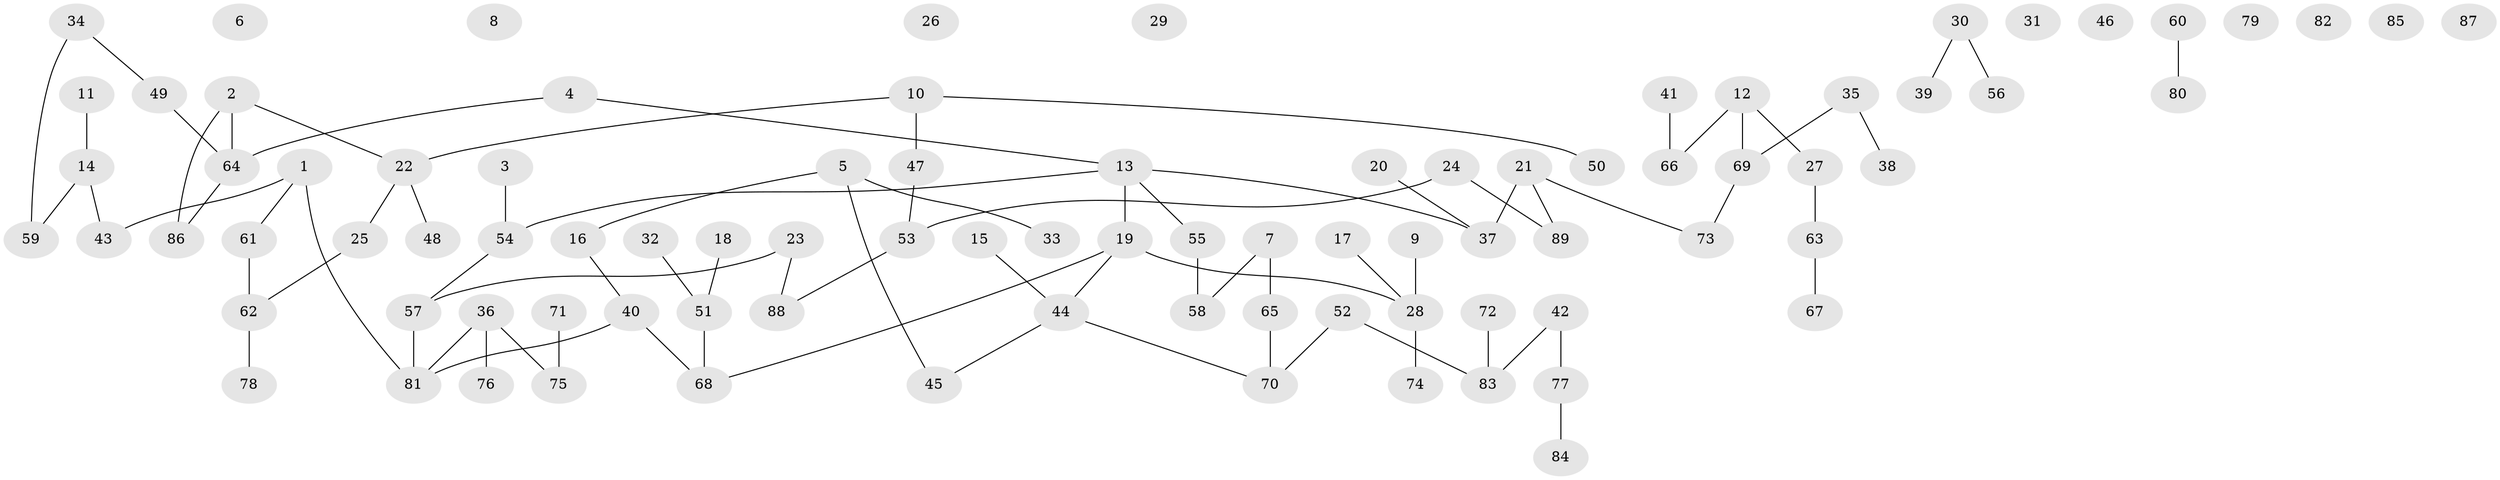 // coarse degree distribution, {3: 0.17073170731707318, 5: 0.04878048780487805, 2: 0.2926829268292683, 8: 0.024390243902439025, 0: 0.2926829268292683, 1: 0.17073170731707318}
// Generated by graph-tools (version 1.1) at 2025/16/03/04/25 18:16:45]
// undirected, 89 vertices, 84 edges
graph export_dot {
graph [start="1"]
  node [color=gray90,style=filled];
  1;
  2;
  3;
  4;
  5;
  6;
  7;
  8;
  9;
  10;
  11;
  12;
  13;
  14;
  15;
  16;
  17;
  18;
  19;
  20;
  21;
  22;
  23;
  24;
  25;
  26;
  27;
  28;
  29;
  30;
  31;
  32;
  33;
  34;
  35;
  36;
  37;
  38;
  39;
  40;
  41;
  42;
  43;
  44;
  45;
  46;
  47;
  48;
  49;
  50;
  51;
  52;
  53;
  54;
  55;
  56;
  57;
  58;
  59;
  60;
  61;
  62;
  63;
  64;
  65;
  66;
  67;
  68;
  69;
  70;
  71;
  72;
  73;
  74;
  75;
  76;
  77;
  78;
  79;
  80;
  81;
  82;
  83;
  84;
  85;
  86;
  87;
  88;
  89;
  1 -- 43;
  1 -- 61;
  1 -- 81;
  2 -- 22;
  2 -- 64;
  2 -- 86;
  3 -- 54;
  4 -- 13;
  4 -- 64;
  5 -- 16;
  5 -- 33;
  5 -- 45;
  7 -- 58;
  7 -- 65;
  9 -- 28;
  10 -- 22;
  10 -- 47;
  10 -- 50;
  11 -- 14;
  12 -- 27;
  12 -- 66;
  12 -- 69;
  13 -- 19;
  13 -- 37;
  13 -- 54;
  13 -- 55;
  14 -- 43;
  14 -- 59;
  15 -- 44;
  16 -- 40;
  17 -- 28;
  18 -- 51;
  19 -- 28;
  19 -- 44;
  19 -- 68;
  20 -- 37;
  21 -- 37;
  21 -- 73;
  21 -- 89;
  22 -- 25;
  22 -- 48;
  23 -- 57;
  23 -- 88;
  24 -- 53;
  24 -- 89;
  25 -- 62;
  27 -- 63;
  28 -- 74;
  30 -- 39;
  30 -- 56;
  32 -- 51;
  34 -- 49;
  34 -- 59;
  35 -- 38;
  35 -- 69;
  36 -- 75;
  36 -- 76;
  36 -- 81;
  40 -- 68;
  40 -- 81;
  41 -- 66;
  42 -- 77;
  42 -- 83;
  44 -- 45;
  44 -- 70;
  47 -- 53;
  49 -- 64;
  51 -- 68;
  52 -- 70;
  52 -- 83;
  53 -- 88;
  54 -- 57;
  55 -- 58;
  57 -- 81;
  60 -- 80;
  61 -- 62;
  62 -- 78;
  63 -- 67;
  64 -- 86;
  65 -- 70;
  69 -- 73;
  71 -- 75;
  72 -- 83;
  77 -- 84;
}
